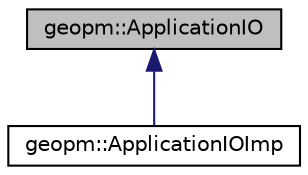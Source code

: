 digraph "geopm::ApplicationIO"
{
  edge [fontname="Helvetica",fontsize="10",labelfontname="Helvetica",labelfontsize="10"];
  node [fontname="Helvetica",fontsize="10",shape=record];
  Node0 [label="geopm::ApplicationIO",height=0.2,width=0.4,color="black", fillcolor="grey75", style="filled", fontcolor="black"];
  Node0 -> Node1 [dir="back",color="midnightblue",fontsize="10",style="solid",fontname="Helvetica"];
  Node1 [label="geopm::ApplicationIOImp",height=0.2,width=0.4,color="black", fillcolor="white", style="filled",URL="$classgeopm_1_1_application_i_o_imp.html"];
}
